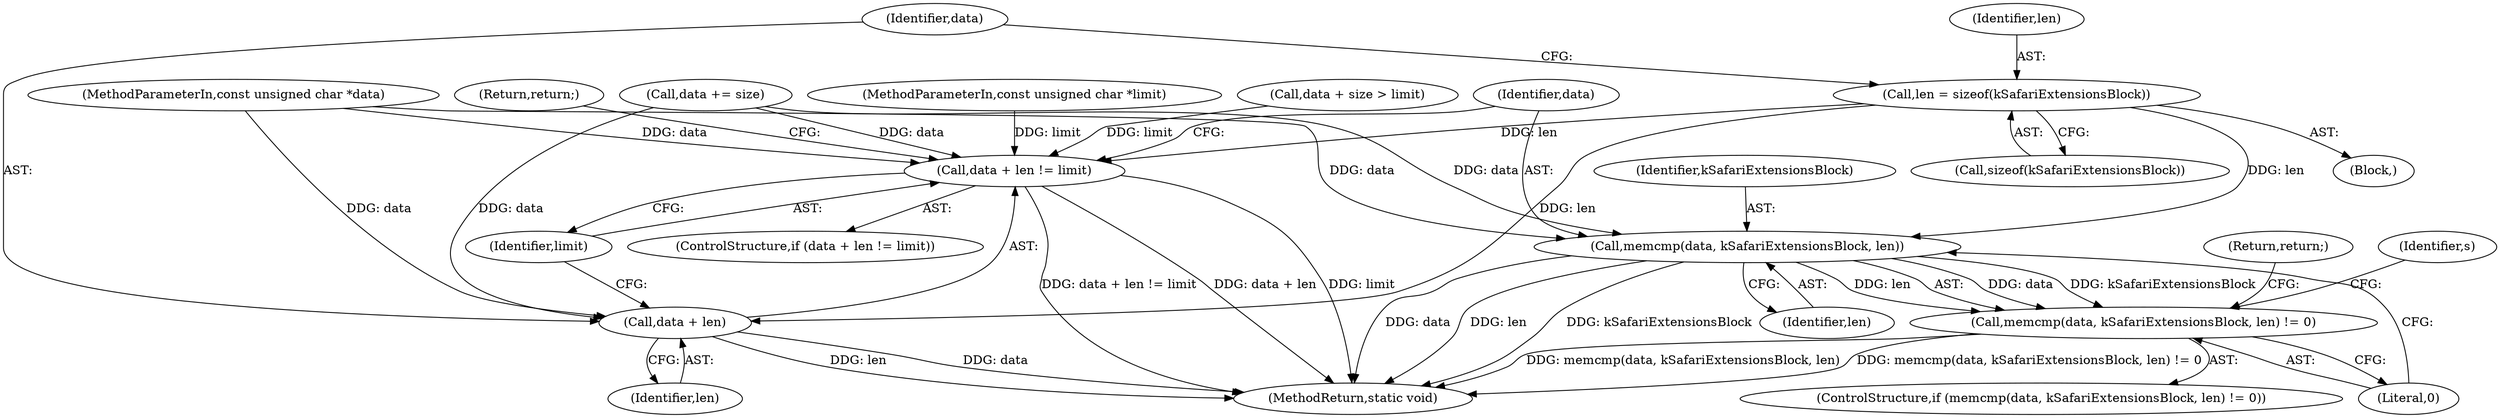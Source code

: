digraph "1_openssl_a004e72b95835136d3f1ea90517f706c24c03da7_1@API" {
"1000212" [label="(Call,len = sizeof(kSafariExtensionsBlock))"];
"1000217" [label="(Call,data + len != limit)"];
"1000218" [label="(Call,data + len)"];
"1000225" [label="(Call,memcmp(data, kSafariExtensionsBlock, len))"];
"1000224" [label="(Call,memcmp(data, kSafariExtensionsBlock, len) != 0)"];
"1000157" [label="(Call,data + size > limit)"];
"1000226" [label="(Identifier,data)"];
"1000228" [label="(Identifier,len)"];
"1000163" [label="(Call,data += size)"];
"1000227" [label="(Identifier,kSafariExtensionsBlock)"];
"1000223" [label="(ControlStructure,if (memcmp(data, kSafariExtensionsBlock, len) != 0))"];
"1000216" [label="(ControlStructure,if (data + len != limit))"];
"1000219" [label="(Identifier,data)"];
"1000222" [label="(Return,return;)"];
"1000229" [label="(Literal,0)"];
"1000221" [label="(Identifier,limit)"];
"1000230" [label="(Return,return;)"];
"1000220" [label="(Identifier,len)"];
"1000122" [label="(MethodParameterIn,const unsigned char *limit)"];
"1000238" [label="(MethodReturn,static void)"];
"1000225" [label="(Call,memcmp(data, kSafariExtensionsBlock, len))"];
"1000212" [label="(Call,len = sizeof(kSafariExtensionsBlock))"];
"1000214" [label="(Call,sizeof(kSafariExtensionsBlock))"];
"1000217" [label="(Call,data + len != limit)"];
"1000234" [label="(Identifier,s)"];
"1000224" [label="(Call,memcmp(data, kSafariExtensionsBlock, len) != 0)"];
"1000121" [label="(MethodParameterIn,const unsigned char *data)"];
"1000218" [label="(Call,data + len)"];
"1000213" [label="(Identifier,len)"];
"1000210" [label="(Block,)"];
"1000212" -> "1000210"  [label="AST: "];
"1000212" -> "1000214"  [label="CFG: "];
"1000213" -> "1000212"  [label="AST: "];
"1000214" -> "1000212"  [label="AST: "];
"1000219" -> "1000212"  [label="CFG: "];
"1000212" -> "1000217"  [label="DDG: len"];
"1000212" -> "1000218"  [label="DDG: len"];
"1000212" -> "1000225"  [label="DDG: len"];
"1000217" -> "1000216"  [label="AST: "];
"1000217" -> "1000221"  [label="CFG: "];
"1000218" -> "1000217"  [label="AST: "];
"1000221" -> "1000217"  [label="AST: "];
"1000222" -> "1000217"  [label="CFG: "];
"1000226" -> "1000217"  [label="CFG: "];
"1000217" -> "1000238"  [label="DDG: limit"];
"1000217" -> "1000238"  [label="DDG: data + len != limit"];
"1000217" -> "1000238"  [label="DDG: data + len"];
"1000163" -> "1000217"  [label="DDG: data"];
"1000121" -> "1000217"  [label="DDG: data"];
"1000157" -> "1000217"  [label="DDG: limit"];
"1000122" -> "1000217"  [label="DDG: limit"];
"1000218" -> "1000220"  [label="CFG: "];
"1000219" -> "1000218"  [label="AST: "];
"1000220" -> "1000218"  [label="AST: "];
"1000221" -> "1000218"  [label="CFG: "];
"1000218" -> "1000238"  [label="DDG: data"];
"1000218" -> "1000238"  [label="DDG: len"];
"1000163" -> "1000218"  [label="DDG: data"];
"1000121" -> "1000218"  [label="DDG: data"];
"1000225" -> "1000224"  [label="AST: "];
"1000225" -> "1000228"  [label="CFG: "];
"1000226" -> "1000225"  [label="AST: "];
"1000227" -> "1000225"  [label="AST: "];
"1000228" -> "1000225"  [label="AST: "];
"1000229" -> "1000225"  [label="CFG: "];
"1000225" -> "1000238"  [label="DDG: kSafariExtensionsBlock"];
"1000225" -> "1000238"  [label="DDG: data"];
"1000225" -> "1000238"  [label="DDG: len"];
"1000225" -> "1000224"  [label="DDG: data"];
"1000225" -> "1000224"  [label="DDG: kSafariExtensionsBlock"];
"1000225" -> "1000224"  [label="DDG: len"];
"1000121" -> "1000225"  [label="DDG: data"];
"1000163" -> "1000225"  [label="DDG: data"];
"1000224" -> "1000223"  [label="AST: "];
"1000224" -> "1000229"  [label="CFG: "];
"1000229" -> "1000224"  [label="AST: "];
"1000230" -> "1000224"  [label="CFG: "];
"1000234" -> "1000224"  [label="CFG: "];
"1000224" -> "1000238"  [label="DDG: memcmp(data, kSafariExtensionsBlock, len)"];
"1000224" -> "1000238"  [label="DDG: memcmp(data, kSafariExtensionsBlock, len) != 0"];
}
